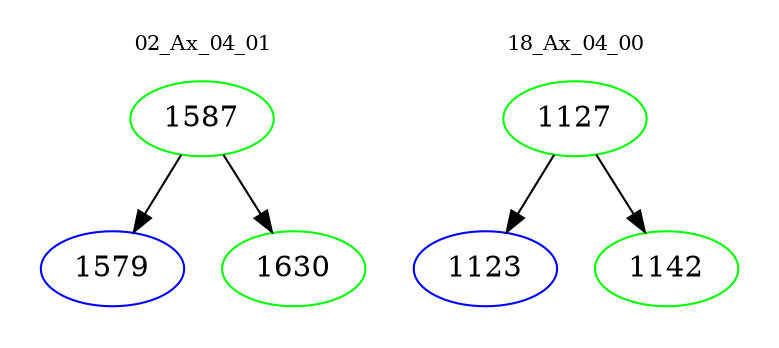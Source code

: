 digraph{
subgraph cluster_0 {
color = white
label = "02_Ax_04_01";
fontsize=10;
T0_1587 [label="1587", color="green"]
T0_1587 -> T0_1579 [color="black"]
T0_1579 [label="1579", color="blue"]
T0_1587 -> T0_1630 [color="black"]
T0_1630 [label="1630", color="green"]
}
subgraph cluster_1 {
color = white
label = "18_Ax_04_00";
fontsize=10;
T1_1127 [label="1127", color="green"]
T1_1127 -> T1_1123 [color="black"]
T1_1123 [label="1123", color="blue"]
T1_1127 -> T1_1142 [color="black"]
T1_1142 [label="1142", color="green"]
}
}
